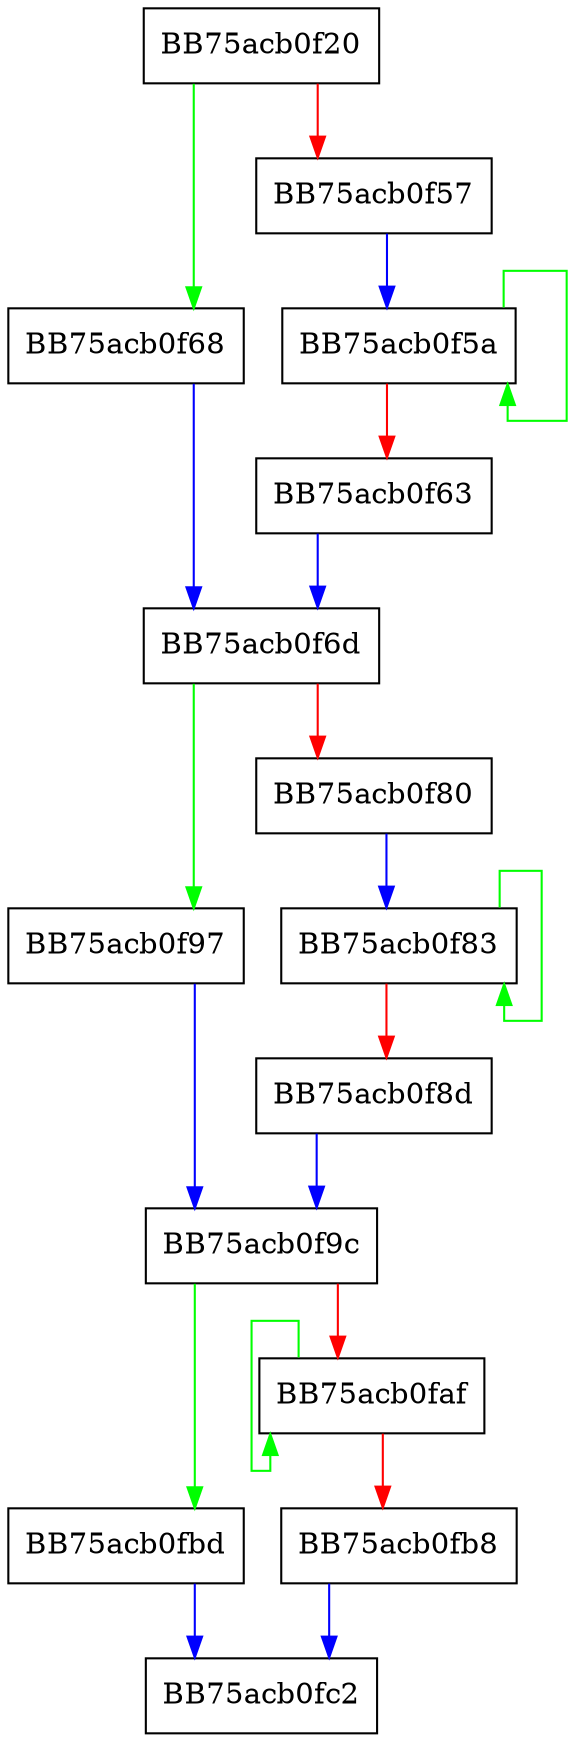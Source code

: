 digraph WPP_SF_sSs {
  node [shape="box"];
  graph [splines=ortho];
  BB75acb0f20 -> BB75acb0f68 [color="green"];
  BB75acb0f20 -> BB75acb0f57 [color="red"];
  BB75acb0f57 -> BB75acb0f5a [color="blue"];
  BB75acb0f5a -> BB75acb0f5a [color="green"];
  BB75acb0f5a -> BB75acb0f63 [color="red"];
  BB75acb0f63 -> BB75acb0f6d [color="blue"];
  BB75acb0f68 -> BB75acb0f6d [color="blue"];
  BB75acb0f6d -> BB75acb0f97 [color="green"];
  BB75acb0f6d -> BB75acb0f80 [color="red"];
  BB75acb0f80 -> BB75acb0f83 [color="blue"];
  BB75acb0f83 -> BB75acb0f83 [color="green"];
  BB75acb0f83 -> BB75acb0f8d [color="red"];
  BB75acb0f8d -> BB75acb0f9c [color="blue"];
  BB75acb0f97 -> BB75acb0f9c [color="blue"];
  BB75acb0f9c -> BB75acb0fbd [color="green"];
  BB75acb0f9c -> BB75acb0faf [color="red"];
  BB75acb0faf -> BB75acb0faf [color="green"];
  BB75acb0faf -> BB75acb0fb8 [color="red"];
  BB75acb0fb8 -> BB75acb0fc2 [color="blue"];
  BB75acb0fbd -> BB75acb0fc2 [color="blue"];
}